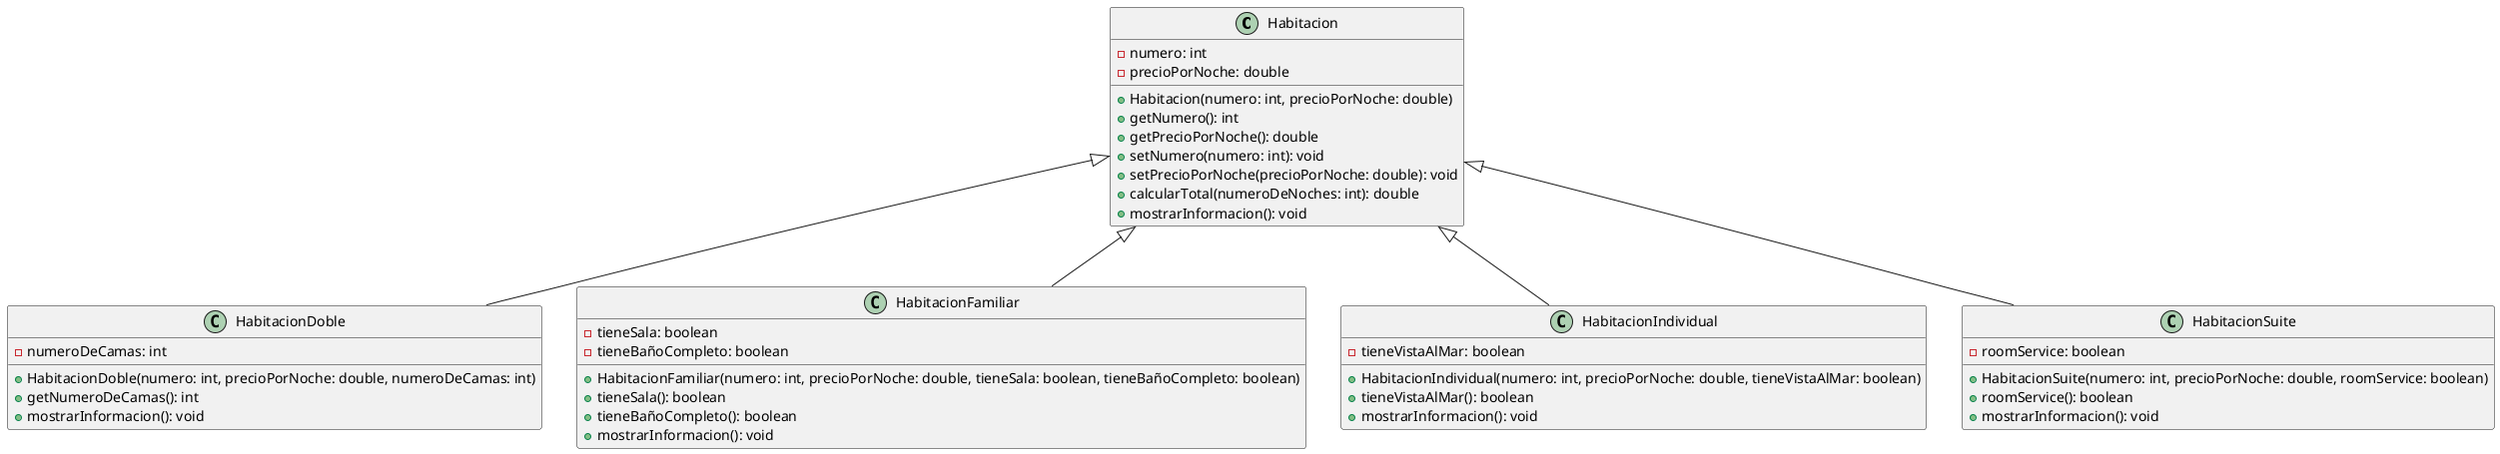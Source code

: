 @startuml Habitacion

class Habitacion {
    - numero: int
    - precioPorNoche: double
    + Habitacion(numero: int, precioPorNoche: double)
    + getNumero(): int
    + getPrecioPorNoche(): double
    + setNumero(numero: int): void
    + setPrecioPorNoche(precioPorNoche: double): void
    + calcularTotal(numeroDeNoches: int): double
    + mostrarInformacion(): void
}

class HabitacionDoble {
    - numeroDeCamas: int
    + HabitacionDoble(numero: int, precioPorNoche: double, numeroDeCamas: int)
    + getNumeroDeCamas(): int
    + mostrarInformacion(): void
}

class HabitacionFamiliar {
    - tieneSala: boolean
    - tieneBañoCompleto: boolean
    + HabitacionFamiliar(numero: int, precioPorNoche: double, tieneSala: boolean, tieneBañoCompleto: boolean)
    + tieneSala(): boolean
    + tieneBañoCompleto(): boolean
    + mostrarInformacion(): void
}

class HabitacionIndividual {
    - tieneVistaAlMar: boolean
    + HabitacionIndividual(numero: int, precioPorNoche: double, tieneVistaAlMar: boolean)
    + tieneVistaAlMar(): boolean
    + mostrarInformacion(): void
}

class HabitacionSuite {
    - roomService: boolean
    + HabitacionSuite(numero: int, precioPorNoche: double, roomService: boolean)
    + roomService(): boolean
    + mostrarInformacion(): void
}

Habitacion <|-- HabitacionDoble
Habitacion <|-- HabitacionFamiliar
Habitacion <|-- HabitacionIndividual
Habitacion <|-- HabitacionSuite

@enduml
